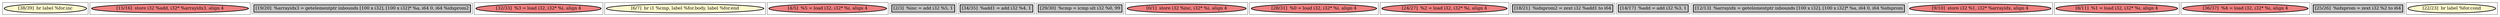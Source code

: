 
digraph G {





subgraph cluster18 {


node213 [penwidth=3.0,fontsize=20,fillcolor=lemonchiffon,label="[38/39]  br label %for.inc",shape=ellipse,style=filled ]



}

subgraph cluster16 {


node211 [penwidth=3.0,fontsize=20,fillcolor=lightcoral,label="[15/16]  store i32 %add, i32* %arrayidx3, align 4",shape=ellipse,style=filled ]



}

subgraph cluster17 {


node212 [penwidth=3.0,fontsize=20,fillcolor=grey,label="[19/20]  %arrayidx3 = getelementptr inbounds [100 x i32], [100 x i32]* %a, i64 0, i64 %idxprom2",shape=rectangle,style=filled ]



}

subgraph cluster4 {


node199 [penwidth=3.0,fontsize=20,fillcolor=lightcoral,label="[32/33]  %3 = load i32, i32* %i, align 4",shape=ellipse,style=filled ]



}

subgraph cluster3 {


node198 [penwidth=3.0,fontsize=20,fillcolor=lemonchiffon,label="[6/7]  br i1 %cmp, label %for.body, label %for.end",shape=ellipse,style=filled ]



}

subgraph cluster2 {


node197 [penwidth=3.0,fontsize=20,fillcolor=lightcoral,label="[4/5]  %5 = load i32, i32* %i, align 4",shape=ellipse,style=filled ]



}

subgraph cluster1 {


node196 [penwidth=3.0,fontsize=20,fillcolor=grey,label="[2/3]  %inc = add i32 %5, 1",shape=rectangle,style=filled ]



}

subgraph cluster12 {


node207 [penwidth=3.0,fontsize=20,fillcolor=grey,label="[34/35]  %add1 = add i32 %4, 1",shape=rectangle,style=filled ]



}

subgraph cluster5 {


node200 [penwidth=3.0,fontsize=20,fillcolor=grey,label="[29/30]  %cmp = icmp ult i32 %0, 99",shape=rectangle,style=filled ]



}

subgraph cluster0 {


node195 [penwidth=3.0,fontsize=20,fillcolor=lightcoral,label="[0/1]  store i32 %inc, i32* %i, align 4",shape=ellipse,style=filled ]



}

subgraph cluster6 {


node201 [penwidth=3.0,fontsize=20,fillcolor=lightcoral,label="[28/31]  %0 = load i32, i32* %i, align 4",shape=ellipse,style=filled ]



}

subgraph cluster14 {


node209 [penwidth=3.0,fontsize=20,fillcolor=lightcoral,label="[24/27]  %2 = load i32, i32* %i, align 4",shape=ellipse,style=filled ]



}

subgraph cluster7 {


node202 [penwidth=3.0,fontsize=20,fillcolor=grey,label="[18/21]  %idxprom2 = zext i32 %add1 to i64",shape=rectangle,style=filled ]



}

subgraph cluster8 {


node203 [penwidth=3.0,fontsize=20,fillcolor=grey,label="[14/17]  %add = add i32 %3, 1",shape=rectangle,style=filled ]



}

subgraph cluster9 {


node204 [penwidth=3.0,fontsize=20,fillcolor=grey,label="[12/13]  %arrayidx = getelementptr inbounds [100 x i32], [100 x i32]* %a, i64 0, i64 %idxprom",shape=rectangle,style=filled ]



}

subgraph cluster19 {


node214 [penwidth=3.0,fontsize=20,fillcolor=lightcoral,label="[9/10]  store i32 %1, i32* %arrayidx, align 4",shape=ellipse,style=filled ]



}

subgraph cluster10 {


node205 [penwidth=3.0,fontsize=20,fillcolor=lightcoral,label="[8/11]  %1 = load i32, i32* %i, align 4",shape=ellipse,style=filled ]



}

subgraph cluster11 {


node206 [penwidth=3.0,fontsize=20,fillcolor=lightcoral,label="[36/37]  %4 = load i32, i32* %i, align 4",shape=ellipse,style=filled ]



}

subgraph cluster13 {


node208 [penwidth=3.0,fontsize=20,fillcolor=grey,label="[25/26]  %idxprom = zext i32 %2 to i64",shape=rectangle,style=filled ]



}

subgraph cluster15 {


node210 [penwidth=3.0,fontsize=20,fillcolor=lemonchiffon,label="[22/23]  br label %for.cond",shape=ellipse,style=filled ]



}

}
